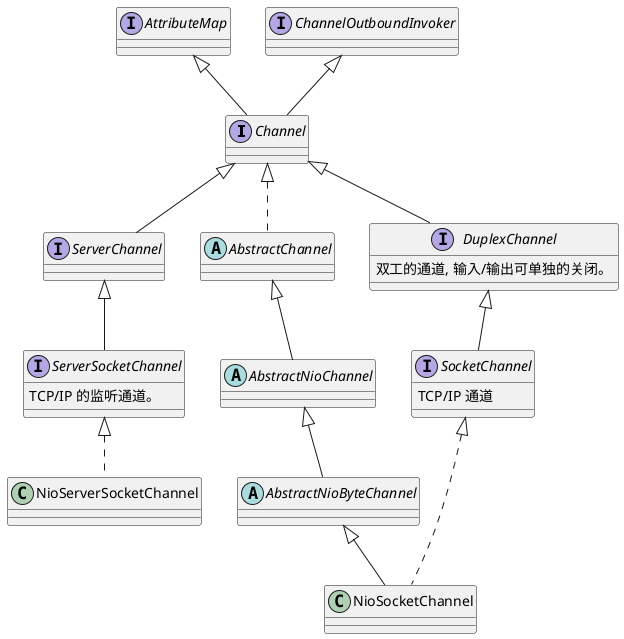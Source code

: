 @startuml

interface Channel extends AttributeMap, ChannelOutboundInvoker

interface ServerChannel extends Channel

abstract class AbstractChannel implements Channel

interface DuplexChannel extends Channel {
    双工的通道, 输入/输出可单独的关闭。
}

interface SocketChannel extends DuplexChannel {
    TCP/IP 通道
}

class NioSocketChannel extends AbstractNioByteChannel implements SocketChannel

interface ServerSocketChannel extends ServerChannel {
    TCP/IP 的监听通道。
}

class NioServerSocketChannel implements ServerSocketChannel

abstract class AbstractNioChannel extends AbstractChannel

abstract class AbstractNioByteChannel extends AbstractNioChannel

ServerChannel -[hidden]right-- AbstractChannel
AbstractChannel -[hidden]right-- DuplexChannel
ServerSocketChannel -[hidden]right-- SocketChannel
@enduml